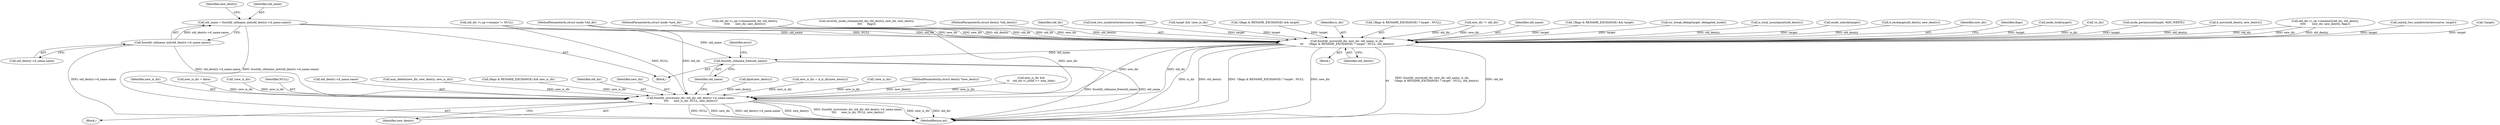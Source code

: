 digraph "0_linux_9409e22acdfc9153f88d9b1ed2bd2a5b34d2d3ca@pointer" {
"1000272" [label="(Call,old_name = fsnotify_oldname_init(old_dentry->d_name.name))"];
"1000274" [label="(Call,fsnotify_oldname_init(old_dentry->d_name.name))"];
"1000485" [label="(Call,fsnotify_move(old_dir, new_dir, old_name, is_dir,\n\t\t\t      !(flags & RENAME_EXCHANGE) ? target : NULL, old_dentry))"];
"1000503" [label="(Call,fsnotify_move(new_dir, old_dir, old_dentry->d_name.name,\n\t\t\t\t      new_is_dir, NULL, new_dentry))"];
"1000514" [label="(Call,fsnotify_oldname_free(old_name))"];
"1000490" [label="(Call,!(flags & RENAME_EXCHANGE) ? target : NULL)"];
"1000484" [label="(Block,)"];
"1000105" [label="(MethodParameterIn,struct inode *new_dir)"];
"1000487" [label="(Identifier,new_dir)"];
"1000281" [label="(Identifier,new_dentry)"];
"1000402" [label="(Call,old_dir->i_op->rename != NULL)"];
"1000500" [label="(Identifier,flags)"];
"1000517" [label="(Identifier,error)"];
"1000295" [label="(Call,inode_lock(target))"];
"1000466" [label="(Call,!is_dir)"];
"1000497" [label="(Identifier,old_dentry)"];
"1000518" [label="(MethodReturn,int)"];
"1000253" [label="(Call,inode_permission(target, MAY_WRITE))"];
"1000339" [label="(Call,new_is_dir &&\n\t\t    old_dir->i_nlink >= max_links)"];
"1000272" [label="(Call,old_name = fsnotify_oldname_init(old_dentry->d_name.name))"];
"1000511" [label="(Identifier,new_is_dir)"];
"1000273" [label="(Identifier,old_name)"];
"1000456" [label="(Call,d_move(old_dentry, new_dentry))"];
"1000274" [label="(Call,fsnotify_oldname_init(old_dentry->d_name.name))"];
"1000503" [label="(Call,fsnotify_move(new_dir, old_dir, old_dentry->d_name.name,\n\t\t\t\t      new_is_dir, NULL, new_dentry))"];
"1000411" [label="(Call,old_dir->i_op->rename2(old_dir, old_dentry,\n\t\t\t\t\t       new_dir, new_dentry, flags))"];
"1000130" [label="(Call,new_is_dir = false)"];
"1000471" [label="(Call,unlock_two_nondirectories(source, target))"];
"1000162" [label="(Call,!target)"];
"1000512" [label="(Identifier,NULL)"];
"1000275" [label="(Call,old_dentry->d_name.name)"];
"1000394" [label="(Call,old_dir->i_op->rename(old_dir, old_dentry,\n\t\t\t\t\t      new_dir, new_dentry))"];
"1000262" [label="(Call,security_inode_rename(old_dir, old_dentry, new_dir, new_dentry,\n\t\t\t\t      flags))"];
"1000104" [label="(MethodParameterIn,struct dentry *old_dentry)"];
"1000506" [label="(Call,old_dentry->d_name.name)"];
"1000486" [label="(Identifier,old_dir)"];
"1000190" [label="(Call,may_delete(new_dir, new_dentry, new_is_dir))"];
"1000505" [label="(Identifier,old_dir)"];
"1000109" [label="(Block,)"];
"1000289" [label="(Call,lock_two_nondirectories(source, target))"];
"1000371" [label="(Call,target && !new_is_dir)"];
"1000350" [label="(Call,!(flags & RENAME_EXCHANGE) && target)"];
"1000489" [label="(Identifier,is_dir)"];
"1000103" [label="(MethodParameterIn,struct inode *old_dir)"];
"1000311" [label="(Call,new_dir != old_dir)"];
"1000373" [label="(Call,!new_is_dir)"];
"1000245" [label="(Call,(flags & RENAME_EXCHANGE) && new_is_dir)"];
"1000488" [label="(Identifier,old_name)"];
"1000502" [label="(Block,)"];
"1000504" [label="(Identifier,new_dir)"];
"1000515" [label="(Identifier,old_name)"];
"1000479" [label="(Call,dput(new_dentry))"];
"1000172" [label="(Call,new_is_dir = d_is_dir(new_dentry))"];
"1000513" [label="(Identifier,new_dentry)"];
"1000323" [label="(Call,!new_is_dir)"];
"1000421" [label="(Call,!(flags & RENAME_EXCHANGE) && target)"];
"1000378" [label="(Call,try_break_deleg(target, delegated_inode))"];
"1000485" [label="(Call,fsnotify_move(old_dir, new_dir, old_name, is_dir,\n\t\t\t      !(flags & RENAME_EXCHANGE) ? target : NULL, old_dentry))"];
"1000514" [label="(Call,fsnotify_oldname_free(old_name))"];
"1000303" [label="(Call,is_local_mountpoint(old_dentry))"];
"1000477" [label="(Call,inode_unlock(target))"];
"1000106" [label="(MethodParameterIn,struct dentry *new_dentry)"];
"1000460" [label="(Call,d_exchange(old_dentry, new_dentry))"];
"1000272" -> "1000109"  [label="AST: "];
"1000272" -> "1000274"  [label="CFG: "];
"1000273" -> "1000272"  [label="AST: "];
"1000274" -> "1000272"  [label="AST: "];
"1000281" -> "1000272"  [label="CFG: "];
"1000272" -> "1000518"  [label="DDG: fsnotify_oldname_init(old_dentry->d_name.name)"];
"1000274" -> "1000272"  [label="DDG: old_dentry->d_name.name"];
"1000272" -> "1000485"  [label="DDG: old_name"];
"1000272" -> "1000514"  [label="DDG: old_name"];
"1000274" -> "1000275"  [label="CFG: "];
"1000275" -> "1000274"  [label="AST: "];
"1000274" -> "1000518"  [label="DDG: old_dentry->d_name.name"];
"1000274" -> "1000503"  [label="DDG: old_dentry->d_name.name"];
"1000485" -> "1000484"  [label="AST: "];
"1000485" -> "1000497"  [label="CFG: "];
"1000486" -> "1000485"  [label="AST: "];
"1000487" -> "1000485"  [label="AST: "];
"1000488" -> "1000485"  [label="AST: "];
"1000489" -> "1000485"  [label="AST: "];
"1000490" -> "1000485"  [label="AST: "];
"1000497" -> "1000485"  [label="AST: "];
"1000500" -> "1000485"  [label="CFG: "];
"1000485" -> "1000518"  [label="DDG: old_dir"];
"1000485" -> "1000518"  [label="DDG: is_dir"];
"1000485" -> "1000518"  [label="DDG: old_dentry"];
"1000485" -> "1000518"  [label="DDG: !(flags & RENAME_EXCHANGE) ? target : NULL"];
"1000485" -> "1000518"  [label="DDG: new_dir"];
"1000485" -> "1000518"  [label="DDG: fsnotify_move(old_dir, new_dir, old_name, is_dir,\n\t\t\t      !(flags & RENAME_EXCHANGE) ? target : NULL, old_dentry)"];
"1000411" -> "1000485"  [label="DDG: old_dir"];
"1000411" -> "1000485"  [label="DDG: new_dir"];
"1000411" -> "1000485"  [label="DDG: old_dentry"];
"1000311" -> "1000485"  [label="DDG: old_dir"];
"1000311" -> "1000485"  [label="DDG: new_dir"];
"1000262" -> "1000485"  [label="DDG: old_dir"];
"1000262" -> "1000485"  [label="DDG: new_dir"];
"1000394" -> "1000485"  [label="DDG: old_dir"];
"1000394" -> "1000485"  [label="DDG: new_dir"];
"1000394" -> "1000485"  [label="DDG: old_dentry"];
"1000103" -> "1000485"  [label="DDG: old_dir"];
"1000105" -> "1000485"  [label="DDG: new_dir"];
"1000466" -> "1000485"  [label="DDG: is_dir"];
"1000289" -> "1000485"  [label="DDG: target"];
"1000295" -> "1000485"  [label="DDG: target"];
"1000253" -> "1000485"  [label="DDG: target"];
"1000421" -> "1000485"  [label="DDG: target"];
"1000378" -> "1000485"  [label="DDG: target"];
"1000471" -> "1000485"  [label="DDG: target"];
"1000371" -> "1000485"  [label="DDG: target"];
"1000350" -> "1000485"  [label="DDG: target"];
"1000162" -> "1000485"  [label="DDG: target"];
"1000477" -> "1000485"  [label="DDG: target"];
"1000402" -> "1000485"  [label="DDG: NULL"];
"1000460" -> "1000485"  [label="DDG: old_dentry"];
"1000456" -> "1000485"  [label="DDG: old_dentry"];
"1000303" -> "1000485"  [label="DDG: old_dentry"];
"1000104" -> "1000485"  [label="DDG: old_dentry"];
"1000485" -> "1000503"  [label="DDG: new_dir"];
"1000485" -> "1000503"  [label="DDG: old_dir"];
"1000485" -> "1000514"  [label="DDG: old_name"];
"1000503" -> "1000502"  [label="AST: "];
"1000503" -> "1000513"  [label="CFG: "];
"1000504" -> "1000503"  [label="AST: "];
"1000505" -> "1000503"  [label="AST: "];
"1000506" -> "1000503"  [label="AST: "];
"1000511" -> "1000503"  [label="AST: "];
"1000512" -> "1000503"  [label="AST: "];
"1000513" -> "1000503"  [label="AST: "];
"1000515" -> "1000503"  [label="CFG: "];
"1000503" -> "1000518"  [label="DDG: old_dentry->d_name.name"];
"1000503" -> "1000518"  [label="DDG: new_dentry"];
"1000503" -> "1000518"  [label="DDG: fsnotify_move(new_dir, old_dir, old_dentry->d_name.name,\n\t\t\t\t      new_is_dir, NULL, new_dentry)"];
"1000503" -> "1000518"  [label="DDG: new_is_dir"];
"1000503" -> "1000518"  [label="DDG: old_dir"];
"1000503" -> "1000518"  [label="DDG: NULL"];
"1000503" -> "1000518"  [label="DDG: new_dir"];
"1000105" -> "1000503"  [label="DDG: new_dir"];
"1000103" -> "1000503"  [label="DDG: old_dir"];
"1000323" -> "1000503"  [label="DDG: new_is_dir"];
"1000373" -> "1000503"  [label="DDG: new_is_dir"];
"1000245" -> "1000503"  [label="DDG: new_is_dir"];
"1000130" -> "1000503"  [label="DDG: new_is_dir"];
"1000339" -> "1000503"  [label="DDG: new_is_dir"];
"1000190" -> "1000503"  [label="DDG: new_is_dir"];
"1000172" -> "1000503"  [label="DDG: new_is_dir"];
"1000402" -> "1000503"  [label="DDG: NULL"];
"1000479" -> "1000503"  [label="DDG: new_dentry"];
"1000106" -> "1000503"  [label="DDG: new_dentry"];
"1000514" -> "1000109"  [label="AST: "];
"1000514" -> "1000515"  [label="CFG: "];
"1000515" -> "1000514"  [label="AST: "];
"1000517" -> "1000514"  [label="CFG: "];
"1000514" -> "1000518"  [label="DDG: fsnotify_oldname_free(old_name)"];
"1000514" -> "1000518"  [label="DDG: old_name"];
}
